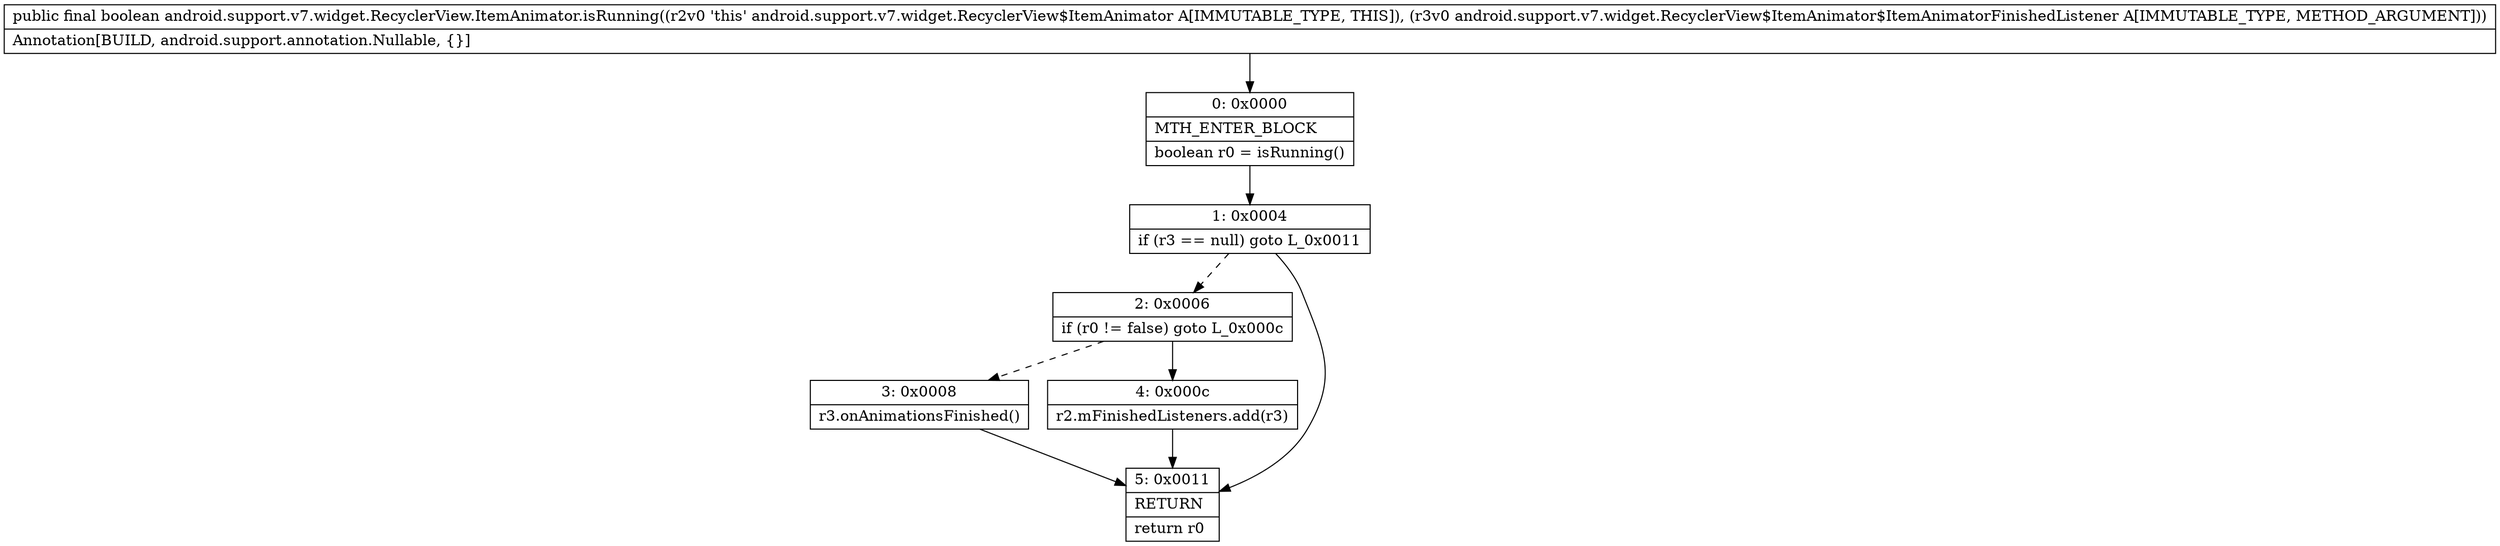 digraph "CFG forandroid.support.v7.widget.RecyclerView.ItemAnimator.isRunning(Landroid\/support\/v7\/widget\/RecyclerView$ItemAnimator$ItemAnimatorFinishedListener;)Z" {
Node_0 [shape=record,label="{0\:\ 0x0000|MTH_ENTER_BLOCK\l|boolean r0 = isRunning()\l}"];
Node_1 [shape=record,label="{1\:\ 0x0004|if (r3 == null) goto L_0x0011\l}"];
Node_2 [shape=record,label="{2\:\ 0x0006|if (r0 != false) goto L_0x000c\l}"];
Node_3 [shape=record,label="{3\:\ 0x0008|r3.onAnimationsFinished()\l}"];
Node_4 [shape=record,label="{4\:\ 0x000c|r2.mFinishedListeners.add(r3)\l}"];
Node_5 [shape=record,label="{5\:\ 0x0011|RETURN\l|return r0\l}"];
MethodNode[shape=record,label="{public final boolean android.support.v7.widget.RecyclerView.ItemAnimator.isRunning((r2v0 'this' android.support.v7.widget.RecyclerView$ItemAnimator A[IMMUTABLE_TYPE, THIS]), (r3v0 android.support.v7.widget.RecyclerView$ItemAnimator$ItemAnimatorFinishedListener A[IMMUTABLE_TYPE, METHOD_ARGUMENT]))  | Annotation[BUILD, android.support.annotation.Nullable, \{\}]\l}"];
MethodNode -> Node_0;
Node_0 -> Node_1;
Node_1 -> Node_2[style=dashed];
Node_1 -> Node_5;
Node_2 -> Node_3[style=dashed];
Node_2 -> Node_4;
Node_3 -> Node_5;
Node_4 -> Node_5;
}


